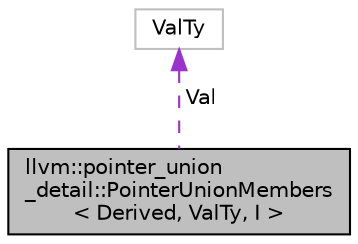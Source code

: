digraph "llvm::pointer_union_detail::PointerUnionMembers&lt; Derived, ValTy, I &gt;"
{
 // LATEX_PDF_SIZE
  bgcolor="transparent";
  edge [fontname="Helvetica",fontsize="10",labelfontname="Helvetica",labelfontsize="10"];
  node [fontname="Helvetica",fontsize="10",shape=record];
  Node1 [label="llvm::pointer_union\l_detail::PointerUnionMembers\l\< Derived, ValTy, I \>",height=0.2,width=0.4,color="black", fillcolor="grey75", style="filled", fontcolor="black",tooltip=" "];
  Node2 -> Node1 [dir="back",color="darkorchid3",fontsize="10",style="dashed",label=" Val" ,fontname="Helvetica"];
  Node2 [label="ValTy",height=0.2,width=0.4,color="grey75",tooltip=" "];
}

